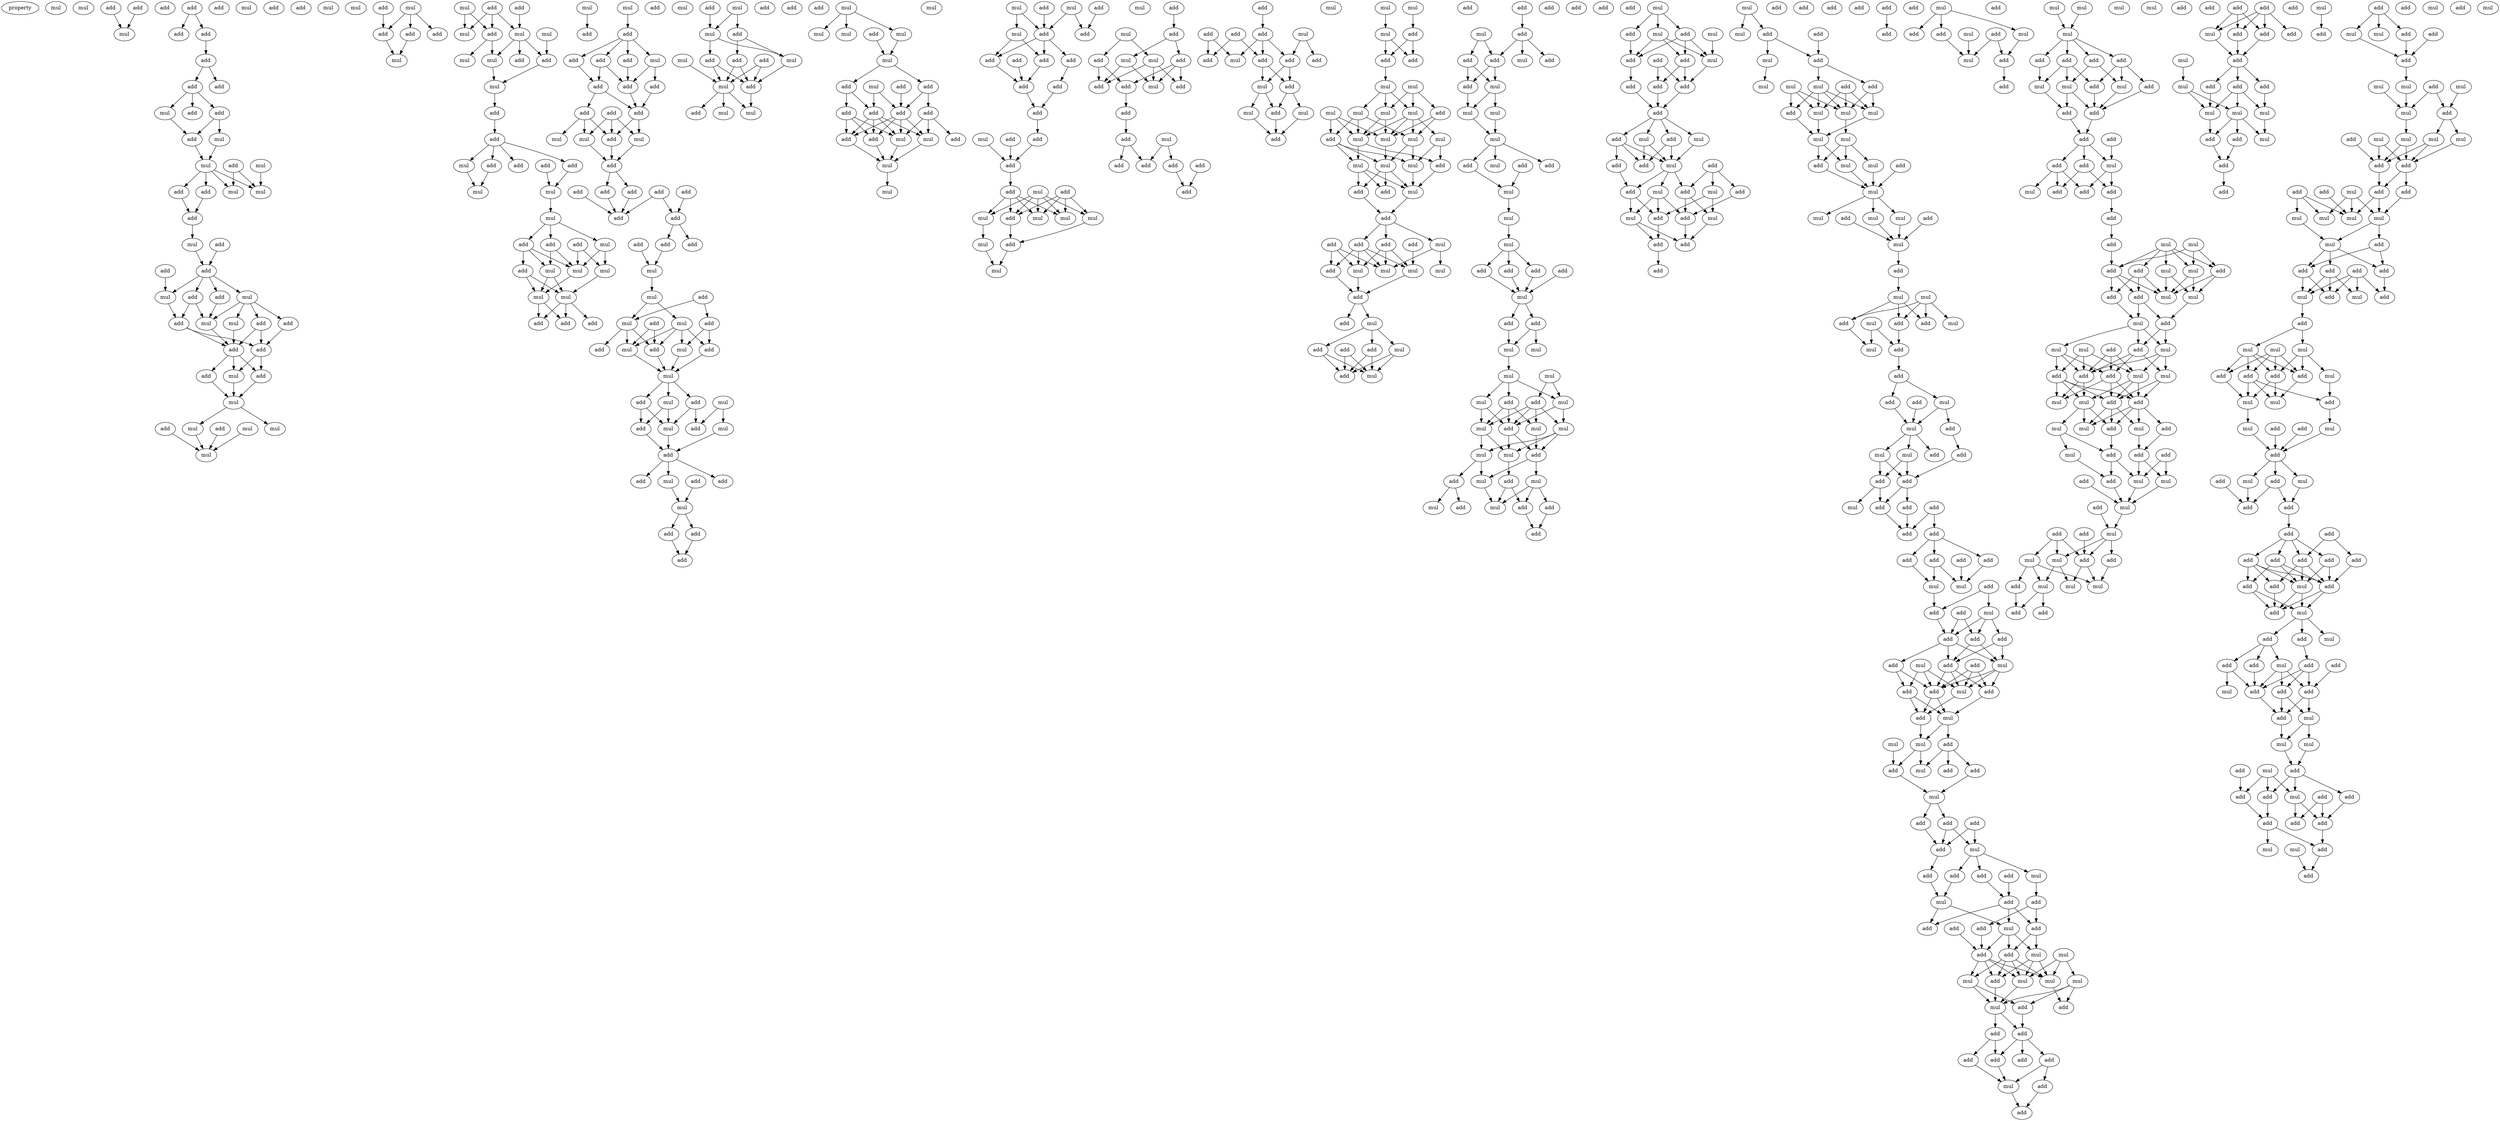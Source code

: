 digraph {
    node [fontcolor=black]
    property [mul=2,lf=1.5]
    0 [ label = mul ];
    1 [ label = mul ];
    2 [ label = add ];
    3 [ label = add ];
    4 [ label = add ];
    5 [ label = mul ];
    6 [ label = add ];
    7 [ label = add ];
    8 [ label = add ];
    9 [ label = mul ];
    10 [ label = add ];
    11 [ label = add ];
    12 [ label = add ];
    13 [ label = add ];
    14 [ label = add ];
    15 [ label = mul ];
    16 [ label = add ];
    17 [ label = add ];
    18 [ label = mul ];
    19 [ label = add ];
    20 [ label = mul ];
    21 [ label = mul ];
    22 [ label = add ];
    23 [ label = add ];
    24 [ label = mul ];
    25 [ label = add ];
    26 [ label = add ];
    27 [ label = mul ];
    28 [ label = add ];
    29 [ label = mul ];
    30 [ label = add ];
    31 [ label = add ];
    32 [ label = add ];
    33 [ label = mul ];
    34 [ label = add ];
    35 [ label = add ];
    36 [ label = mul ];
    37 [ label = add ];
    38 [ label = add ];
    39 [ label = mul ];
    40 [ label = add ];
    41 [ label = mul ];
    42 [ label = add ];
    43 [ label = add ];
    44 [ label = add ];
    45 [ label = add ];
    46 [ label = mul ];
    47 [ label = mul ];
    48 [ label = mul ];
    49 [ label = mul ];
    50 [ label = add ];
    51 [ label = mul ];
    52 [ label = add ];
    53 [ label = mul ];
    54 [ label = mul ];
    55 [ label = mul ];
    56 [ label = mul ];
    57 [ label = add ];
    58 [ label = add ];
    59 [ label = add ];
    60 [ label = add ];
    61 [ label = mul ];
    62 [ label = mul ];
    63 [ label = add ];
    64 [ label = add ];
    65 [ label = add ];
    66 [ label = mul ];
    67 [ label = mul ];
    68 [ label = mul ];
    69 [ label = add ];
    70 [ label = mul ];
    71 [ label = add ];
    72 [ label = mul ];
    73 [ label = mul ];
    74 [ label = add ];
    75 [ label = add ];
    76 [ label = add ];
    77 [ label = add ];
    78 [ label = add ];
    79 [ label = add ];
    80 [ label = mul ];
    81 [ label = mul ];
    82 [ label = mul ];
    83 [ label = mul ];
    84 [ label = add ];
    85 [ label = add ];
    86 [ label = mul ];
    87 [ label = add ];
    88 [ label = mul ];
    89 [ label = mul ];
    90 [ label = mul ];
    91 [ label = add ];
    92 [ label = mul ];
    93 [ label = mul ];
    94 [ label = add ];
    95 [ label = add ];
    96 [ label = add ];
    97 [ label = mul ];
    98 [ label = mul ];
    99 [ label = add ];
    100 [ label = add ];
    101 [ label = add ];
    102 [ label = add ];
    103 [ label = mul ];
    104 [ label = add ];
    105 [ label = add ];
    106 [ label = add ];
    107 [ label = add ];
    108 [ label = add ];
    109 [ label = add ];
    110 [ label = add ];
    111 [ label = add ];
    112 [ label = mul ];
    113 [ label = add ];
    114 [ label = mul ];
    115 [ label = mul ];
    116 [ label = add ];
    117 [ label = add ];
    118 [ label = add ];
    119 [ label = add ];
    120 [ label = add ];
    121 [ label = add ];
    122 [ label = add ];
    123 [ label = add ];
    124 [ label = add ];
    125 [ label = add ];
    126 [ label = add ];
    127 [ label = mul ];
    128 [ label = mul ];
    129 [ label = add ];
    130 [ label = mul ];
    131 [ label = add ];
    132 [ label = mul ];
    133 [ label = add ];
    134 [ label = mul ];
    135 [ label = add ];
    136 [ label = add ];
    137 [ label = mul ];
    138 [ label = add ];
    139 [ label = mul ];
    140 [ label = add ];
    141 [ label = mul ];
    142 [ label = add ];
    143 [ label = mul ];
    144 [ label = add ];
    145 [ label = mul ];
    146 [ label = mul ];
    147 [ label = add ];
    148 [ label = add ];
    149 [ label = add ];
    150 [ label = mul ];
    151 [ label = add ];
    152 [ label = add ];
    153 [ label = mul ];
    154 [ label = add ];
    155 [ label = mul ];
    156 [ label = add ];
    157 [ label = add ];
    158 [ label = mul ];
    159 [ label = add ];
    160 [ label = add ];
    161 [ label = add ];
    162 [ label = add ];
    163 [ label = mul ];
    164 [ label = add ];
    165 [ label = mul ];
    166 [ label = add ];
    167 [ label = add ];
    168 [ label = mul ];
    169 [ label = mul ];
    170 [ label = add ];
    171 [ label = mul ];
    172 [ label = mul ];
    173 [ label = add ];
    174 [ label = add ];
    175 [ label = mul ];
    176 [ label = mul ];
    177 [ label = add ];
    178 [ label = mul ];
    179 [ label = mul ];
    180 [ label = mul ];
    181 [ label = mul ];
    182 [ label = add ];
    183 [ label = add ];
    184 [ label = mul ];
    185 [ label = add ];
    186 [ label = add ];
    187 [ label = add ];
    188 [ label = add ];
    189 [ label = add ];
    190 [ label = add ];
    191 [ label = mul ];
    192 [ label = add ];
    193 [ label = add ];
    194 [ label = mul ];
    195 [ label = mul ];
    196 [ label = mul ];
    197 [ label = add ];
    198 [ label = add ];
    199 [ label = mul ];
    200 [ label = mul ];
    201 [ label = add ];
    202 [ label = add ];
    203 [ label = mul ];
    204 [ label = add ];
    205 [ label = add ];
    206 [ label = add ];
    207 [ label = add ];
    208 [ label = add ];
    209 [ label = add ];
    210 [ label = mul ];
    211 [ label = add ];
    212 [ label = mul ];
    213 [ label = add ];
    214 [ label = add ];
    215 [ label = add ];
    216 [ label = mul ];
    217 [ label = add ];
    218 [ label = add ];
    219 [ label = add ];
    220 [ label = mul ];
    221 [ label = mul ];
    222 [ label = mul ];
    223 [ label = mul ];
    224 [ label = add ];
    225 [ label = mul ];
    226 [ label = mul ];
    227 [ label = add ];
    228 [ label = mul ];
    229 [ label = add ];
    230 [ label = add ];
    231 [ label = mul ];
    232 [ label = mul ];
    233 [ label = add ];
    234 [ label = mul ];
    235 [ label = add ];
    236 [ label = add ];
    237 [ label = add ];
    238 [ label = add ];
    239 [ label = add ];
    240 [ label = mul ];
    241 [ label = add ];
    242 [ label = add ];
    243 [ label = add ];
    244 [ label = add ];
    245 [ label = add ];
    246 [ label = add ];
    247 [ label = mul ];
    248 [ label = add ];
    249 [ label = add ];
    250 [ label = add ];
    251 [ label = add ];
    252 [ label = add ];
    253 [ label = add ];
    254 [ label = add ];
    255 [ label = mul ];
    256 [ label = mul ];
    257 [ label = add ];
    258 [ label = add ];
    259 [ label = mul ];
    260 [ label = mul ];
    261 [ label = mul ];
    262 [ label = mul ];
    263 [ label = mul ];
    264 [ label = add ];
    265 [ label = mul ];
    266 [ label = add ];
    267 [ label = add ];
    268 [ label = add ];
    269 [ label = add ];
    270 [ label = mul ];
    271 [ label = mul ];
    272 [ label = mul ];
    273 [ label = add ];
    274 [ label = mul ];
    275 [ label = mul ];
    276 [ label = mul ];
    277 [ label = add ];
    278 [ label = mul ];
    279 [ label = mul ];
    280 [ label = mul ];
    281 [ label = mul ];
    282 [ label = mul ];
    283 [ label = add ];
    284 [ label = mul ];
    285 [ label = mul ];
    286 [ label = add ];
    287 [ label = mul ];
    288 [ label = add ];
    289 [ label = add ];
    290 [ label = add ];
    291 [ label = add ];
    292 [ label = add ];
    293 [ label = add ];
    294 [ label = mul ];
    295 [ label = add ];
    296 [ label = mul ];
    297 [ label = mul ];
    298 [ label = mul ];
    299 [ label = mul ];
    300 [ label = add ];
    301 [ label = add ];
    302 [ label = mul ];
    303 [ label = add ];
    304 [ label = add ];
    305 [ label = add ];
    306 [ label = mul ];
    307 [ label = add ];
    308 [ label = mul ];
    309 [ label = add ];
    310 [ label = add ];
    311 [ label = add ];
    312 [ label = mul ];
    313 [ label = add ];
    314 [ label = add ];
    315 [ label = mul ];
    316 [ label = add ];
    317 [ label = add ];
    318 [ label = mul ];
    319 [ label = add ];
    320 [ label = mul ];
    321 [ label = mul ];
    322 [ label = mul ];
    323 [ label = add ];
    324 [ label = add ];
    325 [ label = mul ];
    326 [ label = add ];
    327 [ label = mul ];
    328 [ label = mul ];
    329 [ label = mul ];
    330 [ label = add ];
    331 [ label = add ];
    332 [ label = add ];
    333 [ label = add ];
    334 [ label = add ];
    335 [ label = mul ];
    336 [ label = add ];
    337 [ label = add ];
    338 [ label = mul ];
    339 [ label = mul ];
    340 [ label = mul ];
    341 [ label = add ];
    342 [ label = mul ];
    343 [ label = mul ];
    344 [ label = add ];
    345 [ label = mul ];
    346 [ label = add ];
    347 [ label = mul ];
    348 [ label = mul ];
    349 [ label = mul ];
    350 [ label = add ];
    351 [ label = add ];
    352 [ label = mul ];
    353 [ label = mul ];
    354 [ label = add ];
    355 [ label = mul ];
    356 [ label = add ];
    357 [ label = mul ];
    358 [ label = add ];
    359 [ label = add ];
    360 [ label = add ];
    361 [ label = mul ];
    362 [ label = mul ];
    363 [ label = add ];
    364 [ label = mul ];
    365 [ label = mul ];
    366 [ label = add ];
    367 [ label = mul ];
    368 [ label = add ];
    369 [ label = add ];
    370 [ label = add ];
    371 [ label = mul ];
    372 [ label = add ];
    373 [ label = add ];
    374 [ label = add ];
    375 [ label = add ];
    376 [ label = add ];
    377 [ label = add ];
    378 [ label = mul ];
    379 [ label = add ];
    380 [ label = mul ];
    381 [ label = add ];
    382 [ label = add ];
    383 [ label = add ];
    384 [ label = mul ];
    385 [ label = add ];
    386 [ label = add ];
    387 [ label = mul ];
    388 [ label = add ];
    389 [ label = mul ];
    390 [ label = mul ];
    391 [ label = mul ];
    392 [ label = add ];
    393 [ label = add ];
    394 [ label = add ];
    395 [ label = add ];
    396 [ label = add ];
    397 [ label = mul ];
    398 [ label = add ];
    399 [ label = add ];
    400 [ label = mul ];
    401 [ label = add ];
    402 [ label = add ];
    403 [ label = mul ];
    404 [ label = mul ];
    405 [ label = add ];
    406 [ label = add ];
    407 [ label = mul ];
    408 [ label = mul ];
    409 [ label = mul ];
    410 [ label = mul ];
    411 [ label = mul ];
    412 [ label = add ];
    413 [ label = mul ];
    414 [ label = mul ];
    415 [ label = mul ];
    416 [ label = mul ];
    417 [ label = add ];
    418 [ label = add ];
    419 [ label = mul ];
    420 [ label = mul ];
    421 [ label = add ];
    422 [ label = mul ];
    423 [ label = add ];
    424 [ label = mul ];
    425 [ label = mul ];
    426 [ label = add ];
    427 [ label = add ];
    428 [ label = mul ];
    429 [ label = mul ];
    430 [ label = add ];
    431 [ label = add ];
    432 [ label = mul ];
    433 [ label = add ];
    434 [ label = mul ];
    435 [ label = add ];
    436 [ label = mul ];
    437 [ label = add ];
    438 [ label = mul ];
    439 [ label = add ];
    440 [ label = add ];
    441 [ label = add ];
    442 [ label = mul ];
    443 [ label = add ];
    444 [ label = mul ];
    445 [ label = add ];
    446 [ label = add ];
    447 [ label = mul ];
    448 [ label = add ];
    449 [ label = add ];
    450 [ label = add ];
    451 [ label = add ];
    452 [ label = mul ];
    453 [ label = add ];
    454 [ label = add ];
    455 [ label = add ];
    456 [ label = add ];
    457 [ label = add ];
    458 [ label = add ];
    459 [ label = add ];
    460 [ label = mul ];
    461 [ label = mul ];
    462 [ label = add ];
    463 [ label = add ];
    464 [ label = add ];
    465 [ label = mul ];
    466 [ label = add ];
    467 [ label = add ];
    468 [ label = add ];
    469 [ label = mul ];
    470 [ label = add ];
    471 [ label = add ];
    472 [ label = add ];
    473 [ label = mul ];
    474 [ label = add ];
    475 [ label = add ];
    476 [ label = add ];
    477 [ label = mul ];
    478 [ label = add ];
    479 [ label = mul ];
    480 [ label = add ];
    481 [ label = mul ];
    482 [ label = mul ];
    483 [ label = add ];
    484 [ label = add ];
    485 [ label = add ];
    486 [ label = mul ];
    487 [ label = mul ];
    488 [ label = add ];
    489 [ label = add ];
    490 [ label = add ];
    491 [ label = add ];
    492 [ label = mul ];
    493 [ label = add ];
    494 [ label = mul ];
    495 [ label = add ];
    496 [ label = add ];
    497 [ label = add ];
    498 [ label = add ];
    499 [ label = mul ];
    500 [ label = add ];
    501 [ label = add ];
    502 [ label = add ];
    503 [ label = add ];
    504 [ label = mul ];
    505 [ label = add ];
    506 [ label = mul ];
    507 [ label = add ];
    508 [ label = mul ];
    509 [ label = add ];
    510 [ label = mul ];
    511 [ label = mul ];
    512 [ label = mul ];
    513 [ label = add ];
    514 [ label = mul ];
    515 [ label = add ];
    516 [ label = add ];
    517 [ label = mul ];
    518 [ label = add ];
    519 [ label = add ];
    520 [ label = add ];
    521 [ label = add ];
    522 [ label = add ];
    523 [ label = add ];
    524 [ label = add ];
    525 [ label = add ];
    526 [ label = add ];
    527 [ label = mul ];
    528 [ label = add ];
    529 [ label = add ];
    530 [ label = add ];
    531 [ label = mul ];
    532 [ label = add ];
    533 [ label = mul ];
    534 [ label = add ];
    535 [ label = mul ];
    536 [ label = add ];
    537 [ label = mul ];
    538 [ label = add ];
    539 [ label = add ];
    540 [ label = add ];
    541 [ label = mul ];
    542 [ label = mul ];
    543 [ label = mul ];
    544 [ label = add ];
    545 [ label = add ];
    546 [ label = add ];
    547 [ label = add ];
    548 [ label = mul ];
    549 [ label = add ];
    550 [ label = mul ];
    551 [ label = mul ];
    552 [ label = add ];
    553 [ label = add ];
    554 [ label = add ];
    555 [ label = add ];
    556 [ label = add ];
    557 [ label = add ];
    558 [ label = mul ];
    559 [ label = add ];
    560 [ label = mul ];
    561 [ label = add ];
    562 [ label = add ];
    563 [ label = mul ];
    564 [ label = add ];
    565 [ label = add ];
    566 [ label = add ];
    567 [ label = mul ];
    568 [ label = mul ];
    569 [ label = add ];
    570 [ label = add ];
    571 [ label = mul ];
    572 [ label = mul ];
    573 [ label = add ];
    574 [ label = mul ];
    575 [ label = mul ];
    576 [ label = add ];
    577 [ label = add ];
    578 [ label = mul ];
    579 [ label = add ];
    580 [ label = add ];
    581 [ label = mul ];
    582 [ label = add ];
    583 [ label = mul ];
    584 [ label = mul ];
    585 [ label = add ];
    586 [ label = add ];
    587 [ label = mul ];
    588 [ label = mul ];
    589 [ label = add ];
    590 [ label = mul ];
    591 [ label = add ];
    592 [ label = add ];
    593 [ label = mul ];
    594 [ label = mul ];
    595 [ label = mul ];
    596 [ label = add ];
    597 [ label = mul ];
    598 [ label = add ];
    599 [ label = mul ];
    600 [ label = add ];
    601 [ label = add ];
    602 [ label = add ];
    603 [ label = add ];
    604 [ label = mul ];
    605 [ label = add ];
    606 [ label = mul ];
    607 [ label = add ];
    608 [ label = mul ];
    609 [ label = mul ];
    610 [ label = mul ];
    611 [ label = add ];
    612 [ label = add ];
    613 [ label = add ];
    614 [ label = mul ];
    615 [ label = mul ];
    616 [ label = add ];
    617 [ label = mul ];
    618 [ label = mul ];
    619 [ label = mul ];
    620 [ label = add ];
    621 [ label = add ];
    622 [ label = add ];
    623 [ label = add ];
    624 [ label = add ];
    625 [ label = add ];
    626 [ label = add ];
    627 [ label = add ];
    628 [ label = mul ];
    629 [ label = add ];
    630 [ label = add ];
    631 [ label = mul ];
    632 [ label = add ];
    633 [ label = add ];
    634 [ label = add ];
    635 [ label = mul ];
    636 [ label = add ];
    637 [ label = mul ];
    638 [ label = mul ];
    639 [ label = mul ];
    640 [ label = add ];
    641 [ label = add ];
    642 [ label = mul ];
    643 [ label = add ];
    644 [ label = add ];
    645 [ label = mul ];
    646 [ label = add ];
    647 [ label = add ];
    648 [ label = add ];
    649 [ label = add ];
    650 [ label = add ];
    651 [ label = mul ];
    652 [ label = mul ];
    653 [ label = add ];
    654 [ label = add ];
    655 [ label = add ];
    656 [ label = mul ];
    657 [ label = mul ];
    658 [ label = mul ];
    659 [ label = mul ];
    660 [ label = mul ];
    661 [ label = add ];
    662 [ label = mul ];
    663 [ label = mul ];
    664 [ label = mul ];
    665 [ label = add ];
    666 [ label = mul ];
    667 [ label = add ];
    668 [ label = add ];
    669 [ label = add ];
    670 [ label = add ];
    671 [ label = add ];
    672 [ label = mul ];
    673 [ label = add ];
    674 [ label = mul ];
    675 [ label = mul ];
    676 [ label = mul ];
    677 [ label = mul ];
    678 [ label = add ];
    679 [ label = mul ];
    680 [ label = add ];
    681 [ label = add ];
    682 [ label = add ];
    683 [ label = add ];
    684 [ label = add ];
    685 [ label = add ];
    686 [ label = mul ];
    687 [ label = mul ];
    688 [ label = add ];
    689 [ label = mul ];
    690 [ label = mul ];
    691 [ label = mul ];
    692 [ label = add ];
    693 [ label = add ];
    694 [ label = add ];
    695 [ label = mul ];
    696 [ label = add ];
    697 [ label = mul ];
    698 [ label = add ];
    699 [ label = mul ];
    700 [ label = mul ];
    701 [ label = add ];
    702 [ label = add ];
    703 [ label = mul ];
    704 [ label = add ];
    705 [ label = add ];
    706 [ label = add ];
    707 [ label = mul ];
    708 [ label = add ];
    709 [ label = mul ];
    710 [ label = add ];
    711 [ label = add ];
    712 [ label = add ];
    713 [ label = add ];
    714 [ label = add ];
    715 [ label = add ];
    716 [ label = add ];
    717 [ label = add ];
    718 [ label = add ];
    719 [ label = add ];
    720 [ label = add ];
    721 [ label = add ];
    722 [ label = mul ];
    723 [ label = mul ];
    724 [ label = mul ];
    725 [ label = add ];
    726 [ label = add ];
    727 [ label = add ];
    728 [ label = mul ];
    729 [ label = add ];
    730 [ label = add ];
    731 [ label = add ];
    732 [ label = add ];
    733 [ label = mul ];
    734 [ label = add ];
    735 [ label = add ];
    736 [ label = add ];
    737 [ label = mul ];
    738 [ label = add ];
    739 [ label = mul ];
    740 [ label = mul ];
    741 [ label = mul ];
    742 [ label = mul ];
    743 [ label = add ];
    744 [ label = add ];
    745 [ label = add ];
    746 [ label = mul ];
    747 [ label = add ];
    748 [ label = add ];
    749 [ label = add ];
    750 [ label = add ];
    751 [ label = add ];
    752 [ label = add ];
    753 [ label = add ];
    754 [ label = mul ];
    755 [ label = mul ];
    756 [ label = add ];
    2 -> 5 [ name = 0 ];
    3 -> 5 [ name = 1 ];
    6 -> 7 [ name = 2 ];
    6 -> 10 [ name = 3 ];
    10 -> 12 [ name = 4 ];
    12 -> 13 [ name = 5 ];
    12 -> 14 [ name = 6 ];
    13 -> 15 [ name = 7 ];
    13 -> 16 [ name = 8 ];
    13 -> 17 [ name = 9 ];
    15 -> 19 [ name = 10 ];
    17 -> 18 [ name = 11 ];
    17 -> 19 [ name = 12 ];
    18 -> 20 [ name = 13 ];
    19 -> 20 [ name = 14 ];
    20 -> 24 [ name = 15 ];
    20 -> 25 [ name = 16 ];
    20 -> 26 [ name = 17 ];
    20 -> 27 [ name = 18 ];
    21 -> 27 [ name = 19 ];
    22 -> 24 [ name = 20 ];
    22 -> 27 [ name = 21 ];
    25 -> 28 [ name = 22 ];
    26 -> 28 [ name = 23 ];
    28 -> 29 [ name = 24 ];
    29 -> 31 [ name = 25 ];
    30 -> 31 [ name = 26 ];
    31 -> 33 [ name = 27 ];
    31 -> 34 [ name = 28 ];
    31 -> 35 [ name = 29 ];
    31 -> 36 [ name = 30 ];
    32 -> 33 [ name = 31 ];
    33 -> 37 [ name = 32 ];
    34 -> 41 [ name = 33 ];
    35 -> 37 [ name = 34 ];
    35 -> 41 [ name = 35 ];
    36 -> 38 [ name = 36 ];
    36 -> 39 [ name = 37 ];
    36 -> 40 [ name = 38 ];
    36 -> 41 [ name = 39 ];
    37 -> 42 [ name = 40 ];
    37 -> 43 [ name = 41 ];
    38 -> 42 [ name = 42 ];
    38 -> 43 [ name = 43 ];
    39 -> 43 [ name = 44 ];
    40 -> 42 [ name = 45 ];
    41 -> 43 [ name = 46 ];
    42 -> 44 [ name = 47 ];
    42 -> 46 [ name = 48 ];
    43 -> 44 [ name = 49 ];
    43 -> 45 [ name = 50 ];
    43 -> 46 [ name = 51 ];
    44 -> 48 [ name = 52 ];
    45 -> 48 [ name = 53 ];
    46 -> 48 [ name = 54 ];
    48 -> 49 [ name = 55 ];
    48 -> 51 [ name = 56 ];
    50 -> 54 [ name = 57 ];
    51 -> 54 [ name = 58 ];
    52 -> 54 [ name = 59 ];
    53 -> 54 [ name = 60 ];
    56 -> 58 [ name = 61 ];
    56 -> 59 [ name = 62 ];
    56 -> 60 [ name = 63 ];
    57 -> 58 [ name = 64 ];
    58 -> 61 [ name = 65 ];
    59 -> 61 [ name = 66 ];
    62 -> 65 [ name = 67 ];
    62 -> 66 [ name = 68 ];
    63 -> 65 [ name = 69 ];
    63 -> 66 [ name = 70 ];
    63 -> 68 [ name = 71 ];
    64 -> 68 [ name = 72 ];
    65 -> 70 [ name = 73 ];
    65 -> 72 [ name = 74 ];
    67 -> 71 [ name = 75 ];
    68 -> 69 [ name = 76 ];
    68 -> 71 [ name = 77 ];
    68 -> 72 [ name = 78 ];
    71 -> 73 [ name = 79 ];
    72 -> 73 [ name = 80 ];
    73 -> 74 [ name = 81 ];
    74 -> 75 [ name = 82 ];
    75 -> 76 [ name = 83 ];
    75 -> 78 [ name = 84 ];
    75 -> 79 [ name = 85 ];
    75 -> 80 [ name = 86 ];
    77 -> 81 [ name = 87 ];
    78 -> 81 [ name = 88 ];
    79 -> 82 [ name = 89 ];
    80 -> 82 [ name = 90 ];
    81 -> 83 [ name = 91 ];
    83 -> 84 [ name = 92 ];
    83 -> 85 [ name = 93 ];
    83 -> 86 [ name = 94 ];
    84 -> 89 [ name = 95 ];
    84 -> 90 [ name = 96 ];
    85 -> 89 [ name = 97 ];
    85 -> 90 [ name = 98 ];
    85 -> 91 [ name = 99 ];
    86 -> 88 [ name = 100 ];
    86 -> 90 [ name = 101 ];
    87 -> 88 [ name = 102 ];
    87 -> 90 [ name = 103 ];
    88 -> 93 [ name = 104 ];
    89 -> 92 [ name = 105 ];
    89 -> 93 [ name = 106 ];
    90 -> 92 [ name = 107 ];
    91 -> 92 [ name = 108 ];
    91 -> 93 [ name = 109 ];
    92 -> 94 [ name = 110 ];
    92 -> 95 [ name = 111 ];
    93 -> 94 [ name = 112 ];
    93 -> 95 [ name = 113 ];
    93 -> 96 [ name = 114 ];
    97 -> 99 [ name = 115 ];
    98 -> 101 [ name = 116 ];
    101 -> 102 [ name = 117 ];
    101 -> 103 [ name = 118 ];
    101 -> 104 [ name = 119 ];
    101 -> 105 [ name = 120 ];
    102 -> 107 [ name = 121 ];
    102 -> 108 [ name = 122 ];
    103 -> 106 [ name = 123 ];
    103 -> 108 [ name = 124 ];
    104 -> 107 [ name = 125 ];
    105 -> 108 [ name = 126 ];
    106 -> 109 [ name = 127 ];
    107 -> 109 [ name = 128 ];
    107 -> 110 [ name = 129 ];
    108 -> 109 [ name = 130 ];
    109 -> 112 [ name = 131 ];
    109 -> 113 [ name = 132 ];
    110 -> 113 [ name = 133 ];
    110 -> 114 [ name = 134 ];
    110 -> 115 [ name = 135 ];
    111 -> 112 [ name = 136 ];
    111 -> 113 [ name = 137 ];
    111 -> 114 [ name = 138 ];
    112 -> 116 [ name = 139 ];
    113 -> 116 [ name = 140 ];
    114 -> 116 [ name = 141 ];
    116 -> 118 [ name = 142 ];
    116 -> 121 [ name = 143 ];
    117 -> 123 [ name = 144 ];
    118 -> 123 [ name = 145 ];
    119 -> 122 [ name = 146 ];
    119 -> 123 [ name = 147 ];
    120 -> 122 [ name = 148 ];
    121 -> 123 [ name = 149 ];
    122 -> 125 [ name = 150 ];
    122 -> 126 [ name = 151 ];
    124 -> 127 [ name = 152 ];
    125 -> 127 [ name = 153 ];
    127 -> 128 [ name = 154 ];
    128 -> 130 [ name = 155 ];
    128 -> 132 [ name = 156 ];
    129 -> 132 [ name = 157 ];
    129 -> 133 [ name = 158 ];
    130 -> 134 [ name = 159 ];
    130 -> 135 [ name = 160 ];
    130 -> 137 [ name = 161 ];
    130 -> 138 [ name = 162 ];
    131 -> 135 [ name = 163 ];
    131 -> 137 [ name = 164 ];
    132 -> 135 [ name = 165 ];
    132 -> 136 [ name = 166 ];
    132 -> 137 [ name = 167 ];
    133 -> 134 [ name = 168 ];
    133 -> 138 [ name = 169 ];
    134 -> 139 [ name = 170 ];
    135 -> 139 [ name = 171 ];
    137 -> 139 [ name = 172 ];
    138 -> 139 [ name = 173 ];
    139 -> 140 [ name = 174 ];
    139 -> 141 [ name = 175 ];
    139 -> 142 [ name = 176 ];
    140 -> 144 [ name = 177 ];
    140 -> 146 [ name = 178 ];
    141 -> 146 [ name = 179 ];
    141 -> 147 [ name = 180 ];
    142 -> 146 [ name = 181 ];
    142 -> 147 [ name = 182 ];
    143 -> 144 [ name = 183 ];
    143 -> 145 [ name = 184 ];
    145 -> 148 [ name = 185 ];
    146 -> 148 [ name = 186 ];
    147 -> 148 [ name = 187 ];
    148 -> 149 [ name = 188 ];
    148 -> 150 [ name = 189 ];
    148 -> 152 [ name = 190 ];
    150 -> 153 [ name = 191 ];
    151 -> 153 [ name = 192 ];
    153 -> 154 [ name = 193 ];
    153 -> 156 [ name = 194 ];
    154 -> 157 [ name = 195 ];
    156 -> 157 [ name = 196 ];
    158 -> 162 [ name = 197 ];
    158 -> 163 [ name = 198 ];
    161 -> 163 [ name = 199 ];
    162 -> 167 [ name = 200 ];
    162 -> 168 [ name = 201 ];
    163 -> 164 [ name = 202 ];
    163 -> 168 [ name = 203 ];
    164 -> 169 [ name = 204 ];
    164 -> 170 [ name = 205 ];
    165 -> 169 [ name = 206 ];
    166 -> 169 [ name = 207 ];
    166 -> 170 [ name = 208 ];
    167 -> 169 [ name = 209 ];
    167 -> 170 [ name = 210 ];
    168 -> 170 [ name = 211 ];
    169 -> 171 [ name = 212 ];
    169 -> 172 [ name = 213 ];
    169 -> 174 [ name = 214 ];
    170 -> 172 [ name = 215 ];
    175 -> 178 [ name = 216 ];
    175 -> 179 [ name = 217 ];
    175 -> 180 [ name = 218 ];
    177 -> 181 [ name = 219 ];
    180 -> 181 [ name = 220 ];
    181 -> 182 [ name = 221 ];
    181 -> 185 [ name = 222 ];
    182 -> 187 [ name = 223 ];
    182 -> 189 [ name = 224 ];
    183 -> 188 [ name = 225 ];
    184 -> 188 [ name = 226 ];
    184 -> 189 [ name = 227 ];
    185 -> 186 [ name = 228 ];
    185 -> 188 [ name = 229 ];
    186 -> 190 [ name = 230 ];
    186 -> 191 [ name = 231 ];
    186 -> 194 [ name = 232 ];
    187 -> 191 [ name = 233 ];
    187 -> 192 [ name = 234 ];
    187 -> 193 [ name = 235 ];
    188 -> 191 [ name = 236 ];
    188 -> 192 [ name = 237 ];
    188 -> 193 [ name = 238 ];
    188 -> 194 [ name = 239 ];
    189 -> 191 [ name = 240 ];
    189 -> 192 [ name = 241 ];
    189 -> 193 [ name = 242 ];
    189 -> 194 [ name = 243 ];
    191 -> 195 [ name = 244 ];
    192 -> 195 [ name = 245 ];
    193 -> 195 [ name = 246 ];
    194 -> 195 [ name = 247 ];
    195 -> 196 [ name = 248 ];
    197 -> 201 [ name = 249 ];
    198 -> 202 [ name = 250 ];
    199 -> 201 [ name = 251 ];
    199 -> 203 [ name = 252 ];
    200 -> 201 [ name = 253 ];
    200 -> 202 [ name = 254 ];
    201 -> 205 [ name = 255 ];
    201 -> 206 [ name = 256 ];
    201 -> 207 [ name = 257 ];
    203 -> 206 [ name = 258 ];
    203 -> 207 [ name = 259 ];
    204 -> 209 [ name = 260 ];
    205 -> 208 [ name = 261 ];
    206 -> 209 [ name = 262 ];
    207 -> 209 [ name = 263 ];
    208 -> 211 [ name = 264 ];
    209 -> 211 [ name = 265 ];
    211 -> 214 [ name = 266 ];
    212 -> 215 [ name = 267 ];
    213 -> 215 [ name = 268 ];
    214 -> 215 [ name = 269 ];
    215 -> 217 [ name = 270 ];
    216 -> 219 [ name = 271 ];
    216 -> 220 [ name = 272 ];
    216 -> 221 [ name = 273 ];
    216 -> 222 [ name = 274 ];
    216 -> 223 [ name = 275 ];
    217 -> 219 [ name = 276 ];
    217 -> 220 [ name = 277 ];
    217 -> 221 [ name = 278 ];
    217 -> 223 [ name = 279 ];
    218 -> 219 [ name = 280 ];
    218 -> 221 [ name = 281 ];
    218 -> 222 [ name = 282 ];
    218 -> 223 [ name = 283 ];
    219 -> 224 [ name = 284 ];
    220 -> 225 [ name = 285 ];
    222 -> 224 [ name = 286 ];
    224 -> 226 [ name = 287 ];
    225 -> 226 [ name = 288 ];
    227 -> 229 [ name = 289 ];
    228 -> 230 [ name = 290 ];
    228 -> 231 [ name = 291 ];
    229 -> 232 [ name = 292 ];
    229 -> 233 [ name = 293 ];
    230 -> 236 [ name = 294 ];
    230 -> 237 [ name = 295 ];
    231 -> 234 [ name = 296 ];
    231 -> 235 [ name = 297 ];
    231 -> 236 [ name = 298 ];
    232 -> 234 [ name = 299 ];
    232 -> 236 [ name = 300 ];
    233 -> 234 [ name = 301 ];
    233 -> 235 [ name = 302 ];
    233 -> 237 [ name = 303 ];
    237 -> 238 [ name = 304 ];
    238 -> 239 [ name = 305 ];
    239 -> 243 [ name = 306 ];
    239 -> 244 [ name = 307 ];
    240 -> 241 [ name = 308 ];
    240 -> 244 [ name = 309 ];
    241 -> 245 [ name = 310 ];
    242 -> 245 [ name = 311 ];
    246 -> 250 [ name = 312 ];
    247 -> 253 [ name = 313 ];
    247 -> 254 [ name = 314 ];
    248 -> 251 [ name = 315 ];
    248 -> 252 [ name = 316 ];
    249 -> 252 [ name = 317 ];
    249 -> 255 [ name = 318 ];
    250 -> 251 [ name = 319 ];
    250 -> 254 [ name = 320 ];
    250 -> 255 [ name = 321 ];
    251 -> 256 [ name = 322 ];
    251 -> 257 [ name = 323 ];
    254 -> 256 [ name = 324 ];
    254 -> 257 [ name = 325 ];
    256 -> 258 [ name = 326 ];
    256 -> 260 [ name = 327 ];
    257 -> 258 [ name = 328 ];
    257 -> 261 [ name = 329 ];
    258 -> 264 [ name = 330 ];
    260 -> 264 [ name = 331 ];
    261 -> 264 [ name = 332 ];
    262 -> 266 [ name = 333 ];
    263 -> 265 [ name = 334 ];
    265 -> 268 [ name = 335 ];
    265 -> 269 [ name = 336 ];
    266 -> 268 [ name = 337 ];
    266 -> 269 [ name = 338 ];
    268 -> 271 [ name = 339 ];
    270 -> 272 [ name = 340 ];
    270 -> 273 [ name = 341 ];
    270 -> 276 [ name = 342 ];
    271 -> 272 [ name = 343 ];
    271 -> 274 [ name = 344 ];
    271 -> 276 [ name = 345 ];
    272 -> 278 [ name = 346 ];
    272 -> 279 [ name = 347 ];
    272 -> 280 [ name = 348 ];
    272 -> 281 [ name = 349 ];
    273 -> 278 [ name = 350 ];
    273 -> 279 [ name = 351 ];
    274 -> 277 [ name = 352 ];
    274 -> 278 [ name = 353 ];
    274 -> 280 [ name = 354 ];
    275 -> 277 [ name = 355 ];
    275 -> 279 [ name = 356 ];
    275 -> 280 [ name = 357 ];
    276 -> 279 [ name = 358 ];
    276 -> 280 [ name = 359 ];
    277 -> 282 [ name = 360 ];
    277 -> 284 [ name = 361 ];
    277 -> 285 [ name = 362 ];
    278 -> 282 [ name = 363 ];
    278 -> 285 [ name = 364 ];
    279 -> 285 [ name = 365 ];
    280 -> 283 [ name = 366 ];
    280 -> 284 [ name = 367 ];
    281 -> 282 [ name = 368 ];
    281 -> 283 [ name = 369 ];
    282 -> 287 [ name = 370 ];
    283 -> 287 [ name = 371 ];
    284 -> 286 [ name = 372 ];
    284 -> 287 [ name = 373 ];
    284 -> 288 [ name = 374 ];
    285 -> 286 [ name = 375 ];
    285 -> 287 [ name = 376 ];
    285 -> 288 [ name = 377 ];
    286 -> 289 [ name = 378 ];
    287 -> 289 [ name = 379 ];
    289 -> 291 [ name = 380 ];
    289 -> 292 [ name = 381 ];
    289 -> 294 [ name = 382 ];
    290 -> 299 [ name = 383 ];
    291 -> 295 [ name = 384 ];
    291 -> 296 [ name = 385 ];
    291 -> 297 [ name = 386 ];
    291 -> 299 [ name = 387 ];
    292 -> 296 [ name = 388 ];
    292 -> 297 [ name = 389 ];
    292 -> 299 [ name = 390 ];
    293 -> 295 [ name = 391 ];
    293 -> 296 [ name = 392 ];
    293 -> 297 [ name = 393 ];
    294 -> 296 [ name = 394 ];
    294 -> 298 [ name = 395 ];
    295 -> 300 [ name = 396 ];
    297 -> 300 [ name = 397 ];
    299 -> 300 [ name = 398 ];
    300 -> 301 [ name = 399 ];
    300 -> 302 [ name = 400 ];
    302 -> 303 [ name = 401 ];
    302 -> 305 [ name = 402 ];
    302 -> 306 [ name = 403 ];
    303 -> 307 [ name = 404 ];
    303 -> 308 [ name = 405 ];
    304 -> 307 [ name = 406 ];
    304 -> 308 [ name = 407 ];
    305 -> 307 [ name = 408 ];
    305 -> 308 [ name = 409 ];
    306 -> 307 [ name = 410 ];
    306 -> 308 [ name = 411 ];
    309 -> 311 [ name = 412 ];
    311 -> 314 [ name = 413 ];
    311 -> 315 [ name = 414 ];
    311 -> 316 [ name = 415 ];
    312 -> 314 [ name = 416 ];
    312 -> 317 [ name = 417 ];
    314 -> 318 [ name = 418 ];
    314 -> 319 [ name = 419 ];
    317 -> 318 [ name = 420 ];
    317 -> 319 [ name = 421 ];
    318 -> 320 [ name = 422 ];
    318 -> 321 [ name = 423 ];
    319 -> 320 [ name = 424 ];
    320 -> 322 [ name = 425 ];
    321 -> 322 [ name = 426 ];
    322 -> 323 [ name = 427 ];
    322 -> 324 [ name = 428 ];
    322 -> 325 [ name = 429 ];
    324 -> 327 [ name = 430 ];
    326 -> 327 [ name = 431 ];
    327 -> 328 [ name = 432 ];
    328 -> 329 [ name = 433 ];
    329 -> 330 [ name = 434 ];
    329 -> 332 [ name = 435 ];
    329 -> 333 [ name = 436 ];
    330 -> 335 [ name = 437 ];
    332 -> 335 [ name = 438 ];
    333 -> 335 [ name = 439 ];
    334 -> 335 [ name = 440 ];
    335 -> 336 [ name = 441 ];
    335 -> 337 [ name = 442 ];
    336 -> 338 [ name = 443 ];
    337 -> 338 [ name = 444 ];
    337 -> 339 [ name = 445 ];
    338 -> 342 [ name = 446 ];
    340 -> 343 [ name = 447 ];
    340 -> 346 [ name = 448 ];
    342 -> 343 [ name = 449 ];
    342 -> 344 [ name = 450 ];
    342 -> 345 [ name = 451 ];
    343 -> 349 [ name = 452 ];
    343 -> 350 [ name = 453 ];
    344 -> 347 [ name = 454 ];
    344 -> 348 [ name = 455 ];
    344 -> 350 [ name = 456 ];
    345 -> 348 [ name = 457 ];
    345 -> 350 [ name = 458 ];
    346 -> 347 [ name = 459 ];
    346 -> 348 [ name = 460 ];
    346 -> 349 [ name = 461 ];
    346 -> 350 [ name = 462 ];
    347 -> 351 [ name = 463 ];
    348 -> 352 [ name = 464 ];
    348 -> 353 [ name = 465 ];
    349 -> 351 [ name = 466 ];
    349 -> 352 [ name = 467 ];
    349 -> 353 [ name = 468 ];
    350 -> 351 [ name = 469 ];
    350 -> 352 [ name = 470 ];
    351 -> 355 [ name = 471 ];
    351 -> 357 [ name = 472 ];
    352 -> 356 [ name = 473 ];
    353 -> 354 [ name = 474 ];
    353 -> 355 [ name = 475 ];
    354 -> 360 [ name = 476 ];
    354 -> 361 [ name = 477 ];
    355 -> 362 [ name = 478 ];
    356 -> 358 [ name = 479 ];
    356 -> 362 [ name = 480 ];
    357 -> 358 [ name = 481 ];
    357 -> 359 [ name = 482 ];
    357 -> 362 [ name = 483 ];
    358 -> 363 [ name = 484 ];
    359 -> 363 [ name = 485 ];
    364 -> 365 [ name = 486 ];
    364 -> 366 [ name = 487 ];
    364 -> 368 [ name = 488 ];
    365 -> 370 [ name = 489 ];
    365 -> 371 [ name = 490 ];
    365 -> 372 [ name = 491 ];
    366 -> 370 [ name = 492 ];
    367 -> 371 [ name = 493 ];
    368 -> 370 [ name = 494 ];
    368 -> 371 [ name = 495 ];
    368 -> 372 [ name = 496 ];
    369 -> 374 [ name = 497 ];
    369 -> 375 [ name = 498 ];
    370 -> 373 [ name = 499 ];
    371 -> 375 [ name = 500 ];
    372 -> 374 [ name = 501 ];
    372 -> 375 [ name = 502 ];
    373 -> 376 [ name = 503 ];
    374 -> 376 [ name = 504 ];
    375 -> 376 [ name = 505 ];
    376 -> 377 [ name = 506 ];
    376 -> 378 [ name = 507 ];
    376 -> 379 [ name = 508 ];
    376 -> 380 [ name = 509 ];
    377 -> 382 [ name = 510 ];
    377 -> 383 [ name = 511 ];
    377 -> 384 [ name = 512 ];
    378 -> 384 [ name = 513 ];
    379 -> 382 [ name = 514 ];
    379 -> 384 [ name = 515 ];
    380 -> 382 [ name = 516 ];
    380 -> 384 [ name = 517 ];
    381 -> 385 [ name = 518 ];
    381 -> 386 [ name = 519 ];
    381 -> 387 [ name = 520 ];
    383 -> 388 [ name = 521 ];
    384 -> 385 [ name = 522 ];
    384 -> 388 [ name = 523 ];
    384 -> 389 [ name = 524 ];
    385 -> 390 [ name = 525 ];
    385 -> 393 [ name = 526 ];
    386 -> 393 [ name = 527 ];
    387 -> 390 [ name = 528 ];
    387 -> 392 [ name = 529 ];
    388 -> 391 [ name = 530 ];
    388 -> 392 [ name = 531 ];
    389 -> 391 [ name = 532 ];
    389 -> 392 [ name = 533 ];
    389 -> 393 [ name = 534 ];
    390 -> 395 [ name = 535 ];
    391 -> 394 [ name = 536 ];
    391 -> 395 [ name = 537 ];
    392 -> 394 [ name = 538 ];
    393 -> 395 [ name = 539 ];
    394 -> 396 [ name = 540 ];
    397 -> 399 [ name = 541 ];
    397 -> 400 [ name = 542 ];
    398 -> 402 [ name = 543 ];
    399 -> 402 [ name = 544 ];
    399 -> 403 [ name = 545 ];
    402 -> 405 [ name = 546 ];
    402 -> 407 [ name = 547 ];
    403 -> 404 [ name = 548 ];
    405 -> 410 [ name = 549 ];
    405 -> 411 [ name = 550 ];
    406 -> 409 [ name = 551 ];
    406 -> 410 [ name = 552 ];
    406 -> 411 [ name = 553 ];
    407 -> 409 [ name = 554 ];
    407 -> 410 [ name = 555 ];
    407 -> 411 [ name = 556 ];
    407 -> 412 [ name = 557 ];
    408 -> 409 [ name = 558 ];
    408 -> 410 [ name = 559 ];
    408 -> 412 [ name = 560 ];
    409 -> 413 [ name = 561 ];
    410 -> 414 [ name = 562 ];
    411 -> 413 [ name = 563 ];
    412 -> 413 [ name = 564 ];
    413 -> 416 [ name = 565 ];
    413 -> 418 [ name = 566 ];
    414 -> 415 [ name = 567 ];
    414 -> 416 [ name = 568 ];
    414 -> 418 [ name = 569 ];
    415 -> 419 [ name = 570 ];
    416 -> 419 [ name = 571 ];
    417 -> 419 [ name = 572 ];
    418 -> 419 [ name = 573 ];
    419 -> 420 [ name = 574 ];
    419 -> 422 [ name = 575 ];
    419 -> 424 [ name = 576 ];
    421 -> 425 [ name = 577 ];
    422 -> 425 [ name = 578 ];
    423 -> 425 [ name = 579 ];
    424 -> 425 [ name = 580 ];
    425 -> 426 [ name = 581 ];
    426 -> 429 [ name = 582 ];
    428 -> 430 [ name = 583 ];
    428 -> 431 [ name = 584 ];
    428 -> 433 [ name = 585 ];
    428 -> 434 [ name = 586 ];
    429 -> 430 [ name = 587 ];
    429 -> 431 [ name = 588 ];
    429 -> 433 [ name = 589 ];
    430 -> 436 [ name = 590 ];
    432 -> 435 [ name = 591 ];
    432 -> 436 [ name = 592 ];
    433 -> 435 [ name = 593 ];
    435 -> 437 [ name = 594 ];
    437 -> 438 [ name = 595 ];
    437 -> 439 [ name = 596 ];
    438 -> 441 [ name = 597 ];
    438 -> 442 [ name = 598 ];
    439 -> 442 [ name = 599 ];
    440 -> 442 [ name = 600 ];
    441 -> 446 [ name = 601 ];
    442 -> 444 [ name = 602 ];
    442 -> 445 [ name = 603 ];
    442 -> 447 [ name = 604 ];
    444 -> 448 [ name = 605 ];
    444 -> 449 [ name = 606 ];
    446 -> 448 [ name = 607 ];
    447 -> 448 [ name = 608 ];
    447 -> 449 [ name = 609 ];
    448 -> 450 [ name = 610 ];
    448 -> 453 [ name = 611 ];
    449 -> 452 [ name = 612 ];
    449 -> 453 [ name = 613 ];
    450 -> 455 [ name = 614 ];
    451 -> 454 [ name = 615 ];
    451 -> 455 [ name = 616 ];
    453 -> 455 [ name = 617 ];
    454 -> 456 [ name = 618 ];
    454 -> 457 [ name = 619 ];
    454 -> 458 [ name = 620 ];
    456 -> 460 [ name = 621 ];
    457 -> 460 [ name = 622 ];
    457 -> 461 [ name = 623 ];
    458 -> 461 [ name = 624 ];
    459 -> 460 [ name = 625 ];
    461 -> 463 [ name = 626 ];
    462 -> 463 [ name = 627 ];
    462 -> 465 [ name = 628 ];
    463 -> 467 [ name = 629 ];
    464 -> 466 [ name = 630 ];
    464 -> 467 [ name = 631 ];
    465 -> 466 [ name = 632 ];
    465 -> 467 [ name = 633 ];
    465 -> 468 [ name = 634 ];
    466 -> 471 [ name = 635 ];
    466 -> 473 [ name = 636 ];
    467 -> 470 [ name = 637 ];
    467 -> 471 [ name = 638 ];
    467 -> 473 [ name = 639 ];
    468 -> 471 [ name = 640 ];
    468 -> 473 [ name = 641 ];
    469 -> 474 [ name = 642 ];
    469 -> 476 [ name = 643 ];
    469 -> 477 [ name = 644 ];
    470 -> 474 [ name = 645 ];
    470 -> 476 [ name = 646 ];
    471 -> 474 [ name = 647 ];
    471 -> 475 [ name = 648 ];
    471 -> 477 [ name = 649 ];
    472 -> 474 [ name = 650 ];
    472 -> 475 [ name = 651 ];
    472 -> 477 [ name = 652 ];
    473 -> 474 [ name = 653 ];
    473 -> 475 [ name = 654 ];
    473 -> 477 [ name = 655 ];
    474 -> 478 [ name = 656 ];
    474 -> 479 [ name = 657 ];
    475 -> 479 [ name = 658 ];
    476 -> 478 [ name = 659 ];
    476 -> 479 [ name = 660 ];
    477 -> 478 [ name = 661 ];
    478 -> 481 [ name = 662 ];
    479 -> 480 [ name = 663 ];
    479 -> 481 [ name = 664 ];
    480 -> 483 [ name = 665 ];
    480 -> 485 [ name = 666 ];
    480 -> 486 [ name = 667 ];
    481 -> 484 [ name = 668 ];
    481 -> 486 [ name = 669 ];
    482 -> 484 [ name = 670 ];
    484 -> 487 [ name = 671 ];
    485 -> 487 [ name = 672 ];
    487 -> 489 [ name = 673 ];
    487 -> 490 [ name = 674 ];
    488 -> 491 [ name = 675 ];
    488 -> 492 [ name = 676 ];
    489 -> 491 [ name = 677 ];
    489 -> 492 [ name = 678 ];
    490 -> 491 [ name = 679 ];
    491 -> 495 [ name = 680 ];
    492 -> 494 [ name = 681 ];
    492 -> 496 [ name = 682 ];
    492 -> 497 [ name = 683 ];
    493 -> 500 [ name = 684 ];
    494 -> 498 [ name = 685 ];
    495 -> 499 [ name = 686 ];
    496 -> 499 [ name = 687 ];
    497 -> 500 [ name = 688 ];
    498 -> 501 [ name = 689 ];
    498 -> 502 [ name = 690 ];
    499 -> 504 [ name = 691 ];
    499 -> 505 [ name = 692 ];
    500 -> 502 [ name = 693 ];
    500 -> 504 [ name = 694 ];
    500 -> 505 [ name = 695 ];
    501 -> 507 [ name = 696 ];
    502 -> 506 [ name = 697 ];
    502 -> 509 [ name = 698 ];
    503 -> 507 [ name = 699 ];
    504 -> 506 [ name = 700 ];
    504 -> 507 [ name = 701 ];
    504 -> 509 [ name = 702 ];
    506 -> 510 [ name = 703 ];
    506 -> 512 [ name = 704 ];
    506 -> 513 [ name = 705 ];
    507 -> 510 [ name = 706 ];
    507 -> 511 [ name = 707 ];
    507 -> 512 [ name = 708 ];
    507 -> 513 [ name = 709 ];
    508 -> 510 [ name = 710 ];
    508 -> 512 [ name = 711 ];
    508 -> 514 [ name = 712 ];
    509 -> 510 [ name = 713 ];
    509 -> 511 [ name = 714 ];
    509 -> 512 [ name = 715 ];
    509 -> 513 [ name = 716 ];
    510 -> 515 [ name = 717 ];
    511 -> 516 [ name = 718 ];
    511 -> 517 [ name = 719 ];
    512 -> 517 [ name = 720 ];
    513 -> 517 [ name = 721 ];
    514 -> 515 [ name = 722 ];
    514 -> 516 [ name = 723 ];
    514 -> 517 [ name = 724 ];
    516 -> 519 [ name = 725 ];
    517 -> 518 [ name = 726 ];
    517 -> 519 [ name = 727 ];
    518 -> 520 [ name = 728 ];
    518 -> 522 [ name = 729 ];
    519 -> 520 [ name = 730 ];
    519 -> 521 [ name = 731 ];
    519 -> 523 [ name = 732 ];
    520 -> 527 [ name = 733 ];
    522 -> 527 [ name = 734 ];
    523 -> 526 [ name = 735 ];
    523 -> 527 [ name = 736 ];
    525 -> 528 [ name = 737 ];
    526 -> 529 [ name = 738 ];
    527 -> 529 [ name = 739 ];
    531 -> 532 [ name = 740 ];
    531 -> 535 [ name = 741 ];
    531 -> 536 [ name = 742 ];
    532 -> 537 [ name = 743 ];
    533 -> 537 [ name = 744 ];
    534 -> 537 [ name = 745 ];
    534 -> 538 [ name = 746 ];
    535 -> 538 [ name = 747 ];
    538 -> 540 [ name = 748 ];
    541 -> 543 [ name = 749 ];
    542 -> 543 [ name = 750 ];
    543 -> 544 [ name = 751 ];
    543 -> 545 [ name = 752 ];
    543 -> 546 [ name = 753 ];
    543 -> 547 [ name = 754 ];
    544 -> 551 [ name = 755 ];
    545 -> 548 [ name = 756 ];
    545 -> 549 [ name = 757 ];
    545 -> 552 [ name = 758 ];
    546 -> 548 [ name = 759 ];
    546 -> 550 [ name = 760 ];
    547 -> 549 [ name = 761 ];
    547 -> 550 [ name = 762 ];
    547 -> 551 [ name = 763 ];
    548 -> 554 [ name = 764 ];
    549 -> 554 [ name = 765 ];
    550 -> 553 [ name = 766 ];
    550 -> 554 [ name = 767 ];
    551 -> 553 [ name = 768 ];
    552 -> 554 [ name = 769 ];
    553 -> 555 [ name = 770 ];
    554 -> 555 [ name = 771 ];
    555 -> 557 [ name = 772 ];
    555 -> 558 [ name = 773 ];
    555 -> 559 [ name = 774 ];
    556 -> 558 [ name = 775 ];
    557 -> 560 [ name = 776 ];
    557 -> 561 [ name = 777 ];
    557 -> 562 [ name = 778 ];
    558 -> 561 [ name = 779 ];
    558 -> 564 [ name = 780 ];
    559 -> 562 [ name = 781 ];
    559 -> 564 [ name = 782 ];
    564 -> 565 [ name = 783 ];
    565 -> 566 [ name = 784 ];
    566 -> 570 [ name = 785 ];
    567 -> 569 [ name = 786 ];
    567 -> 570 [ name = 787 ];
    567 -> 571 [ name = 788 ];
    567 -> 572 [ name = 789 ];
    567 -> 573 [ name = 790 ];
    568 -> 569 [ name = 791 ];
    568 -> 570 [ name = 792 ];
    568 -> 571 [ name = 793 ];
    569 -> 574 [ name = 794 ];
    569 -> 575 [ name = 795 ];
    570 -> 575 [ name = 796 ];
    570 -> 576 [ name = 797 ];
    570 -> 577 [ name = 798 ];
    571 -> 574 [ name = 799 ];
    571 -> 575 [ name = 800 ];
    572 -> 574 [ name = 801 ];
    572 -> 575 [ name = 802 ];
    573 -> 575 [ name = 803 ];
    573 -> 576 [ name = 804 ];
    573 -> 577 [ name = 805 ];
    574 -> 579 [ name = 806 ];
    576 -> 578 [ name = 807 ];
    577 -> 578 [ name = 808 ];
    577 -> 579 [ name = 809 ];
    578 -> 580 [ name = 810 ];
    578 -> 581 [ name = 811 ];
    578 -> 584 [ name = 812 ];
    579 -> 580 [ name = 813 ];
    579 -> 584 [ name = 814 ];
    580 -> 586 [ name = 815 ];
    580 -> 588 [ name = 816 ];
    580 -> 589 [ name = 817 ];
    581 -> 585 [ name = 818 ];
    581 -> 586 [ name = 819 ];
    581 -> 589 [ name = 820 ];
    582 -> 586 [ name = 821 ];
    582 -> 587 [ name = 822 ];
    582 -> 589 [ name = 823 ];
    583 -> 585 [ name = 824 ];
    583 -> 586 [ name = 825 ];
    583 -> 587 [ name = 826 ];
    584 -> 586 [ name = 827 ];
    584 -> 587 [ name = 828 ];
    584 -> 588 [ name = 829 ];
    585 -> 590 [ name = 830 ];
    585 -> 591 [ name = 831 ];
    585 -> 592 [ name = 832 ];
    585 -> 593 [ name = 833 ];
    586 -> 590 [ name = 834 ];
    586 -> 593 [ name = 835 ];
    587 -> 591 [ name = 836 ];
    587 -> 592 [ name = 837 ];
    587 -> 593 [ name = 838 ];
    588 -> 591 [ name = 839 ];
    588 -> 592 [ name = 840 ];
    589 -> 590 [ name = 841 ];
    589 -> 591 [ name = 842 ];
    589 -> 592 [ name = 843 ];
    591 -> 594 [ name = 844 ];
    591 -> 595 [ name = 845 ];
    591 -> 598 [ name = 846 ];
    592 -> 594 [ name = 847 ];
    592 -> 595 [ name = 848 ];
    592 -> 596 [ name = 849 ];
    592 -> 598 [ name = 850 ];
    593 -> 594 [ name = 851 ];
    593 -> 597 [ name = 852 ];
    593 -> 598 [ name = 853 ];
    595 -> 602 [ name = 854 ];
    596 -> 602 [ name = 855 ];
    597 -> 599 [ name = 856 ];
    597 -> 601 [ name = 857 ];
    598 -> 601 [ name = 858 ];
    599 -> 605 [ name = 859 ];
    600 -> 604 [ name = 860 ];
    600 -> 606 [ name = 861 ];
    601 -> 604 [ name = 862 ];
    601 -> 605 [ name = 863 ];
    602 -> 604 [ name = 864 ];
    602 -> 606 [ name = 865 ];
    603 -> 608 [ name = 866 ];
    604 -> 608 [ name = 867 ];
    605 -> 608 [ name = 868 ];
    606 -> 608 [ name = 869 ];
    607 -> 610 [ name = 870 ];
    608 -> 610 [ name = 871 ];
    610 -> 613 [ name = 872 ];
    610 -> 615 [ name = 873 ];
    610 -> 616 [ name = 874 ];
    611 -> 613 [ name = 875 ];
    611 -> 614 [ name = 876 ];
    611 -> 615 [ name = 877 ];
    612 -> 613 [ name = 878 ];
    613 -> 617 [ name = 879 ];
    613 -> 619 [ name = 880 ];
    614 -> 618 [ name = 881 ];
    614 -> 619 [ name = 882 ];
    614 -> 620 [ name = 883 ];
    615 -> 617 [ name = 884 ];
    615 -> 618 [ name = 885 ];
    616 -> 619 [ name = 886 ];
    618 -> 621 [ name = 887 ];
    618 -> 622 [ name = 888 ];
    620 -> 622 [ name = 889 ];
    625 -> 627 [ name = 890 ];
    625 -> 628 [ name = 891 ];
    625 -> 630 [ name = 892 ];
    626 -> 627 [ name = 893 ];
    626 -> 628 [ name = 894 ];
    626 -> 629 [ name = 895 ];
    626 -> 630 [ name = 896 ];
    627 -> 632 [ name = 897 ];
    628 -> 632 [ name = 898 ];
    630 -> 632 [ name = 899 ];
    631 -> 635 [ name = 900 ];
    632 -> 633 [ name = 901 ];
    632 -> 634 [ name = 902 ];
    632 -> 636 [ name = 903 ];
    633 -> 637 [ name = 904 ];
    633 -> 638 [ name = 905 ];
    633 -> 639 [ name = 906 ];
    634 -> 639 [ name = 907 ];
    635 -> 637 [ name = 908 ];
    635 -> 638 [ name = 909 ];
    636 -> 637 [ name = 910 ];
    637 -> 641 [ name = 911 ];
    638 -> 640 [ name = 912 ];
    638 -> 641 [ name = 913 ];
    638 -> 642 [ name = 914 ];
    639 -> 642 [ name = 915 ];
    640 -> 643 [ name = 916 ];
    641 -> 643 [ name = 917 ];
    643 -> 647 [ name = 918 ];
    645 -> 646 [ name = 919 ];
    648 -> 649 [ name = 920 ];
    648 -> 651 [ name = 921 ];
    648 -> 652 [ name = 922 ];
    649 -> 654 [ name = 923 ];
    650 -> 654 [ name = 924 ];
    651 -> 654 [ name = 925 ];
    654 -> 659 [ name = 926 ];
    655 -> 660 [ name = 927 ];
    655 -> 661 [ name = 928 ];
    656 -> 661 [ name = 929 ];
    657 -> 660 [ name = 930 ];
    659 -> 660 [ name = 931 ];
    660 -> 662 [ name = 932 ];
    661 -> 664 [ name = 933 ];
    661 -> 666 [ name = 934 ];
    662 -> 667 [ name = 935 ];
    662 -> 668 [ name = 936 ];
    663 -> 667 [ name = 937 ];
    663 -> 668 [ name = 938 ];
    664 -> 667 [ name = 939 ];
    665 -> 668 [ name = 940 ];
    666 -> 667 [ name = 941 ];
    666 -> 668 [ name = 942 ];
    667 -> 669 [ name = 943 ];
    667 -> 670 [ name = 944 ];
    668 -> 669 [ name = 945 ];
    669 -> 674 [ name = 946 ];
    669 -> 676 [ name = 947 ];
    670 -> 674 [ name = 948 ];
    671 -> 676 [ name = 949 ];
    672 -> 674 [ name = 950 ];
    672 -> 676 [ name = 951 ];
    672 -> 677 [ name = 952 ];
    673 -> 675 [ name = 953 ];
    673 -> 676 [ name = 954 ];
    673 -> 677 [ name = 955 ];
    674 -> 678 [ name = 956 ];
    674 -> 679 [ name = 957 ];
    675 -> 679 [ name = 958 ];
    678 -> 681 [ name = 959 ];
    678 -> 682 [ name = 960 ];
    679 -> 680 [ name = 961 ];
    679 -> 681 [ name = 962 ];
    679 -> 682 [ name = 963 ];
    680 -> 684 [ name = 964 ];
    680 -> 686 [ name = 965 ];
    680 -> 687 [ name = 966 ];
    681 -> 685 [ name = 967 ];
    682 -> 684 [ name = 968 ];
    682 -> 687 [ name = 969 ];
    683 -> 684 [ name = 970 ];
    683 -> 685 [ name = 971 ];
    683 -> 686 [ name = 972 ];
    683 -> 687 [ name = 973 ];
    687 -> 688 [ name = 974 ];
    688 -> 689 [ name = 975 ];
    688 -> 691 [ name = 976 ];
    689 -> 692 [ name = 977 ];
    689 -> 693 [ name = 978 ];
    689 -> 694 [ name = 979 ];
    689 -> 696 [ name = 980 ];
    690 -> 692 [ name = 981 ];
    690 -> 693 [ name = 982 ];
    690 -> 694 [ name = 983 ];
    690 -> 696 [ name = 984 ];
    691 -> 692 [ name = 985 ];
    691 -> 694 [ name = 986 ];
    691 -> 695 [ name = 987 ];
    692 -> 697 [ name = 988 ];
    693 -> 697 [ name = 989 ];
    693 -> 698 [ name = 990 ];
    693 -> 699 [ name = 991 ];
    694 -> 697 [ name = 992 ];
    694 -> 699 [ name = 993 ];
    695 -> 698 [ name = 994 ];
    696 -> 699 [ name = 995 ];
    698 -> 703 [ name = 996 ];
    699 -> 700 [ name = 997 ];
    700 -> 704 [ name = 998 ];
    701 -> 704 [ name = 999 ];
    702 -> 704 [ name = 1000 ];
    703 -> 704 [ name = 1001 ];
    704 -> 706 [ name = 1002 ];
    704 -> 707 [ name = 1003 ];
    704 -> 709 [ name = 1004 ];
    705 -> 710 [ name = 1005 ];
    706 -> 710 [ name = 1006 ];
    706 -> 711 [ name = 1007 ];
    707 -> 711 [ name = 1008 ];
    709 -> 710 [ name = 1009 ];
    711 -> 713 [ name = 1010 ];
    712 -> 716 [ name = 1011 ];
    712 -> 717 [ name = 1012 ];
    713 -> 714 [ name = 1013 ];
    713 -> 715 [ name = 1014 ];
    713 -> 716 [ name = 1015 ];
    713 -> 718 [ name = 1016 ];
    714 -> 719 [ name = 1017 ];
    714 -> 722 [ name = 1018 ];
    715 -> 719 [ name = 1019 ];
    715 -> 720 [ name = 1020 ];
    715 -> 721 [ name = 1021 ];
    715 -> 722 [ name = 1022 ];
    716 -> 719 [ name = 1023 ];
    716 -> 721 [ name = 1024 ];
    716 -> 722 [ name = 1025 ];
    717 -> 719 [ name = 1026 ];
    718 -> 719 [ name = 1027 ];
    718 -> 720 [ name = 1028 ];
    718 -> 722 [ name = 1029 ];
    719 -> 724 [ name = 1030 ];
    719 -> 725 [ name = 1031 ];
    720 -> 724 [ name = 1032 ];
    720 -> 725 [ name = 1033 ];
    721 -> 725 [ name = 1034 ];
    722 -> 724 [ name = 1035 ];
    722 -> 725 [ name = 1036 ];
    724 -> 726 [ name = 1037 ];
    724 -> 727 [ name = 1038 ];
    724 -> 728 [ name = 1039 ];
    726 -> 729 [ name = 1040 ];
    727 -> 730 [ name = 1041 ];
    727 -> 732 [ name = 1042 ];
    727 -> 733 [ name = 1043 ];
    729 -> 734 [ name = 1044 ];
    729 -> 735 [ name = 1045 ];
    729 -> 736 [ name = 1046 ];
    730 -> 734 [ name = 1047 ];
    731 -> 736 [ name = 1048 ];
    732 -> 734 [ name = 1049 ];
    732 -> 737 [ name = 1050 ];
    733 -> 734 [ name = 1051 ];
    733 -> 735 [ name = 1052 ];
    733 -> 736 [ name = 1053 ];
    734 -> 738 [ name = 1054 ];
    735 -> 738 [ name = 1055 ];
    735 -> 739 [ name = 1056 ];
    736 -> 738 [ name = 1057 ];
    736 -> 739 [ name = 1058 ];
    738 -> 740 [ name = 1059 ];
    739 -> 740 [ name = 1060 ];
    739 -> 741 [ name = 1061 ];
    740 -> 744 [ name = 1062 ];
    741 -> 744 [ name = 1063 ];
    742 -> 745 [ name = 1064 ];
    742 -> 746 [ name = 1065 ];
    742 -> 749 [ name = 1066 ];
    743 -> 745 [ name = 1067 ];
    744 -> 746 [ name = 1068 ];
    744 -> 748 [ name = 1069 ];
    744 -> 749 [ name = 1070 ];
    745 -> 750 [ name = 1071 ];
    746 -> 751 [ name = 1072 ];
    746 -> 752 [ name = 1073 ];
    747 -> 751 [ name = 1074 ];
    747 -> 752 [ name = 1075 ];
    748 -> 751 [ name = 1076 ];
    749 -> 750 [ name = 1077 ];
    750 -> 753 [ name = 1078 ];
    750 -> 755 [ name = 1079 ];
    751 -> 753 [ name = 1080 ];
    753 -> 756 [ name = 1081 ];
    754 -> 756 [ name = 1082 ];
}
